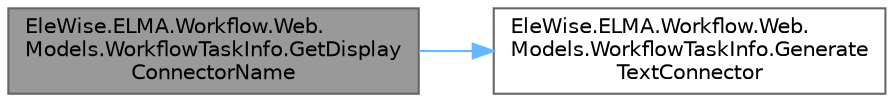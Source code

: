 digraph "EleWise.ELMA.Workflow.Web.Models.WorkflowTaskInfo.GetDisplayConnectorName"
{
 // LATEX_PDF_SIZE
  bgcolor="transparent";
  edge [fontname=Helvetica,fontsize=10,labelfontname=Helvetica,labelfontsize=10];
  node [fontname=Helvetica,fontsize=10,shape=box,height=0.2,width=0.4];
  rankdir="LR";
  Node1 [id="Node000001",label="EleWise.ELMA.Workflow.Web.\lModels.WorkflowTaskInfo.GetDisplay\lConnectorName",height=0.2,width=0.4,color="gray40", fillcolor="grey60", style="filled", fontcolor="black",tooltip=" "];
  Node1 -> Node2 [id="edge1_Node000001_Node000002",color="steelblue1",style="solid",tooltip=" "];
  Node2 [id="Node000002",label="EleWise.ELMA.Workflow.Web.\lModels.WorkflowTaskInfo.Generate\lTextConnector",height=0.2,width=0.4,color="grey40", fillcolor="white", style="filled",URL="$class_ele_wise_1_1_e_l_m_a_1_1_workflow_1_1_web_1_1_models_1_1_workflow_task_info.html#a766c945049024bfea9ac64370b09ad6d",tooltip="Генерация имени, описания или текста подтверждения по шаблону, если таковое подтверждено"];
}
